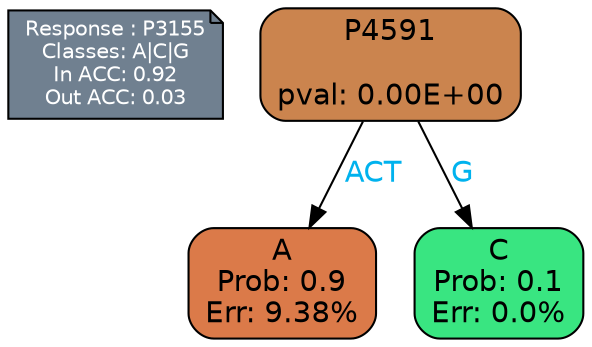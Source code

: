 digraph Tree {
node [shape=box, style="filled, rounded", color="black", fontname=helvetica] ;
graph [ranksep=equally, splines=polylines, bgcolor=transparent, dpi=600] ;
edge [fontname=helvetica] ;
LEGEND [label="Response : P3155
Classes: A|C|G
In ACC: 0.92
Out ACC: 0.03
",shape=note,align=left,style=filled,fillcolor="slategray",fontcolor="white",fontsize=10];1 [label="P4591

pval: 0.00E+00", fillcolor="#cb844e"] ;
2 [label="A
Prob: 0.9
Err: 9.38%", fillcolor="#db7a49"] ;
3 [label="C
Prob: 0.1
Err: 0.0%", fillcolor="#39e581"] ;
1 -> 2 [label="ACT",fontcolor=deepskyblue2] ;
1 -> 3 [label="G",fontcolor=deepskyblue2] ;
{rank = same; 2;3;}{rank = same; LEGEND;1;}}